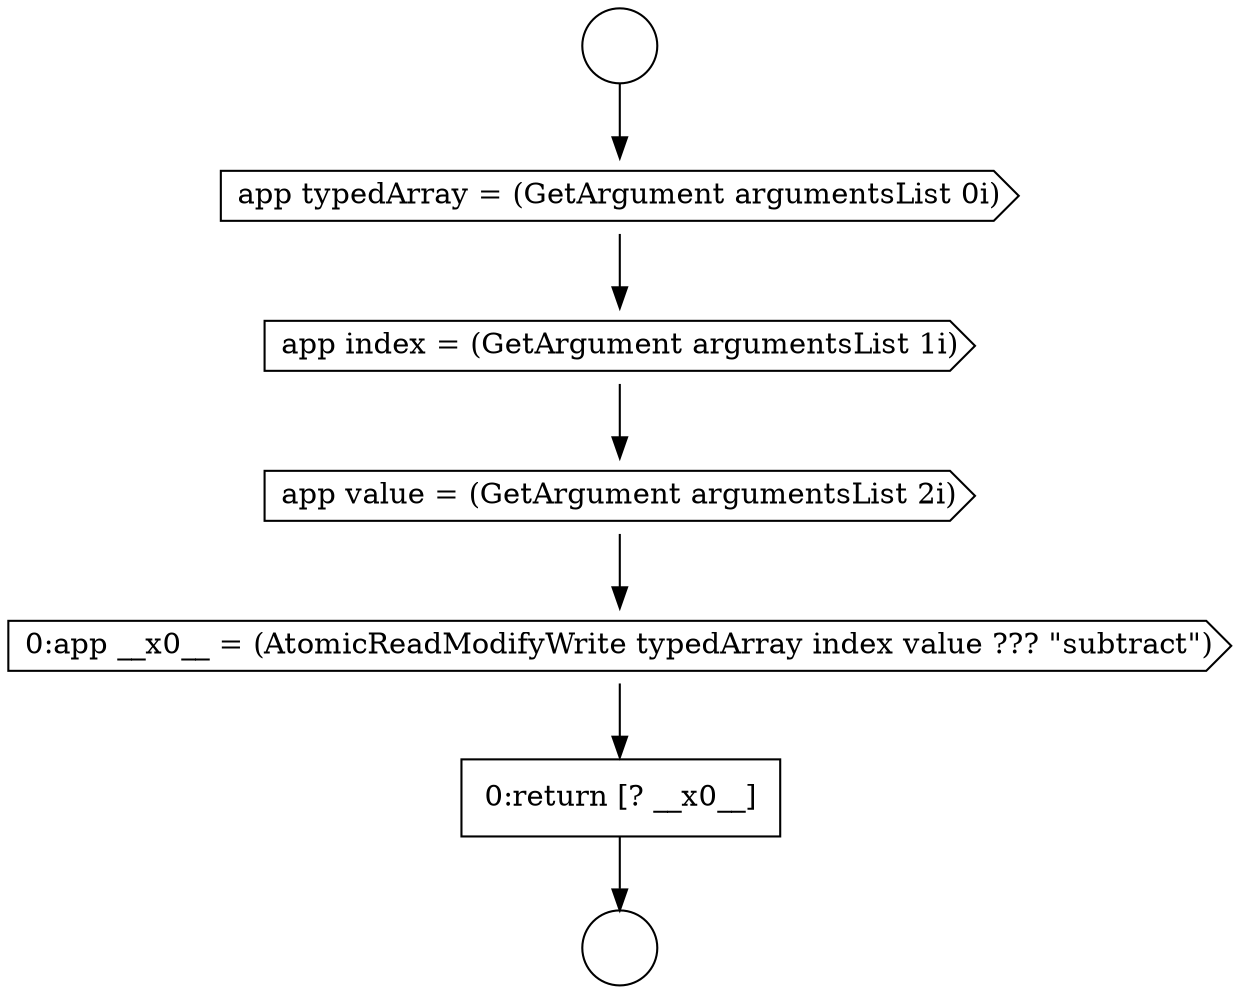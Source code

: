 digraph {
  node15900 [shape=cds, label=<<font color="black">app typedArray = (GetArgument argumentsList 0i)</font>> color="black" fillcolor="white" style=filled]
  node15901 [shape=cds, label=<<font color="black">app index = (GetArgument argumentsList 1i)</font>> color="black" fillcolor="white" style=filled]
  node15904 [shape=none, margin=0, label=<<font color="black">
    <table border="0" cellborder="1" cellspacing="0" cellpadding="10">
      <tr><td align="left">0:return [? __x0__]</td></tr>
    </table>
  </font>> color="black" fillcolor="white" style=filled]
  node15902 [shape=cds, label=<<font color="black">app value = (GetArgument argumentsList 2i)</font>> color="black" fillcolor="white" style=filled]
  node15898 [shape=circle label=" " color="black" fillcolor="white" style=filled]
  node15903 [shape=cds, label=<<font color="black">0:app __x0__ = (AtomicReadModifyWrite typedArray index value ??? &quot;subtract&quot;)</font>> color="black" fillcolor="white" style=filled]
  node15899 [shape=circle label=" " color="black" fillcolor="white" style=filled]
  node15900 -> node15901 [ color="black"]
  node15898 -> node15900 [ color="black"]
  node15901 -> node15902 [ color="black"]
  node15904 -> node15899 [ color="black"]
  node15903 -> node15904 [ color="black"]
  node15902 -> node15903 [ color="black"]
}
